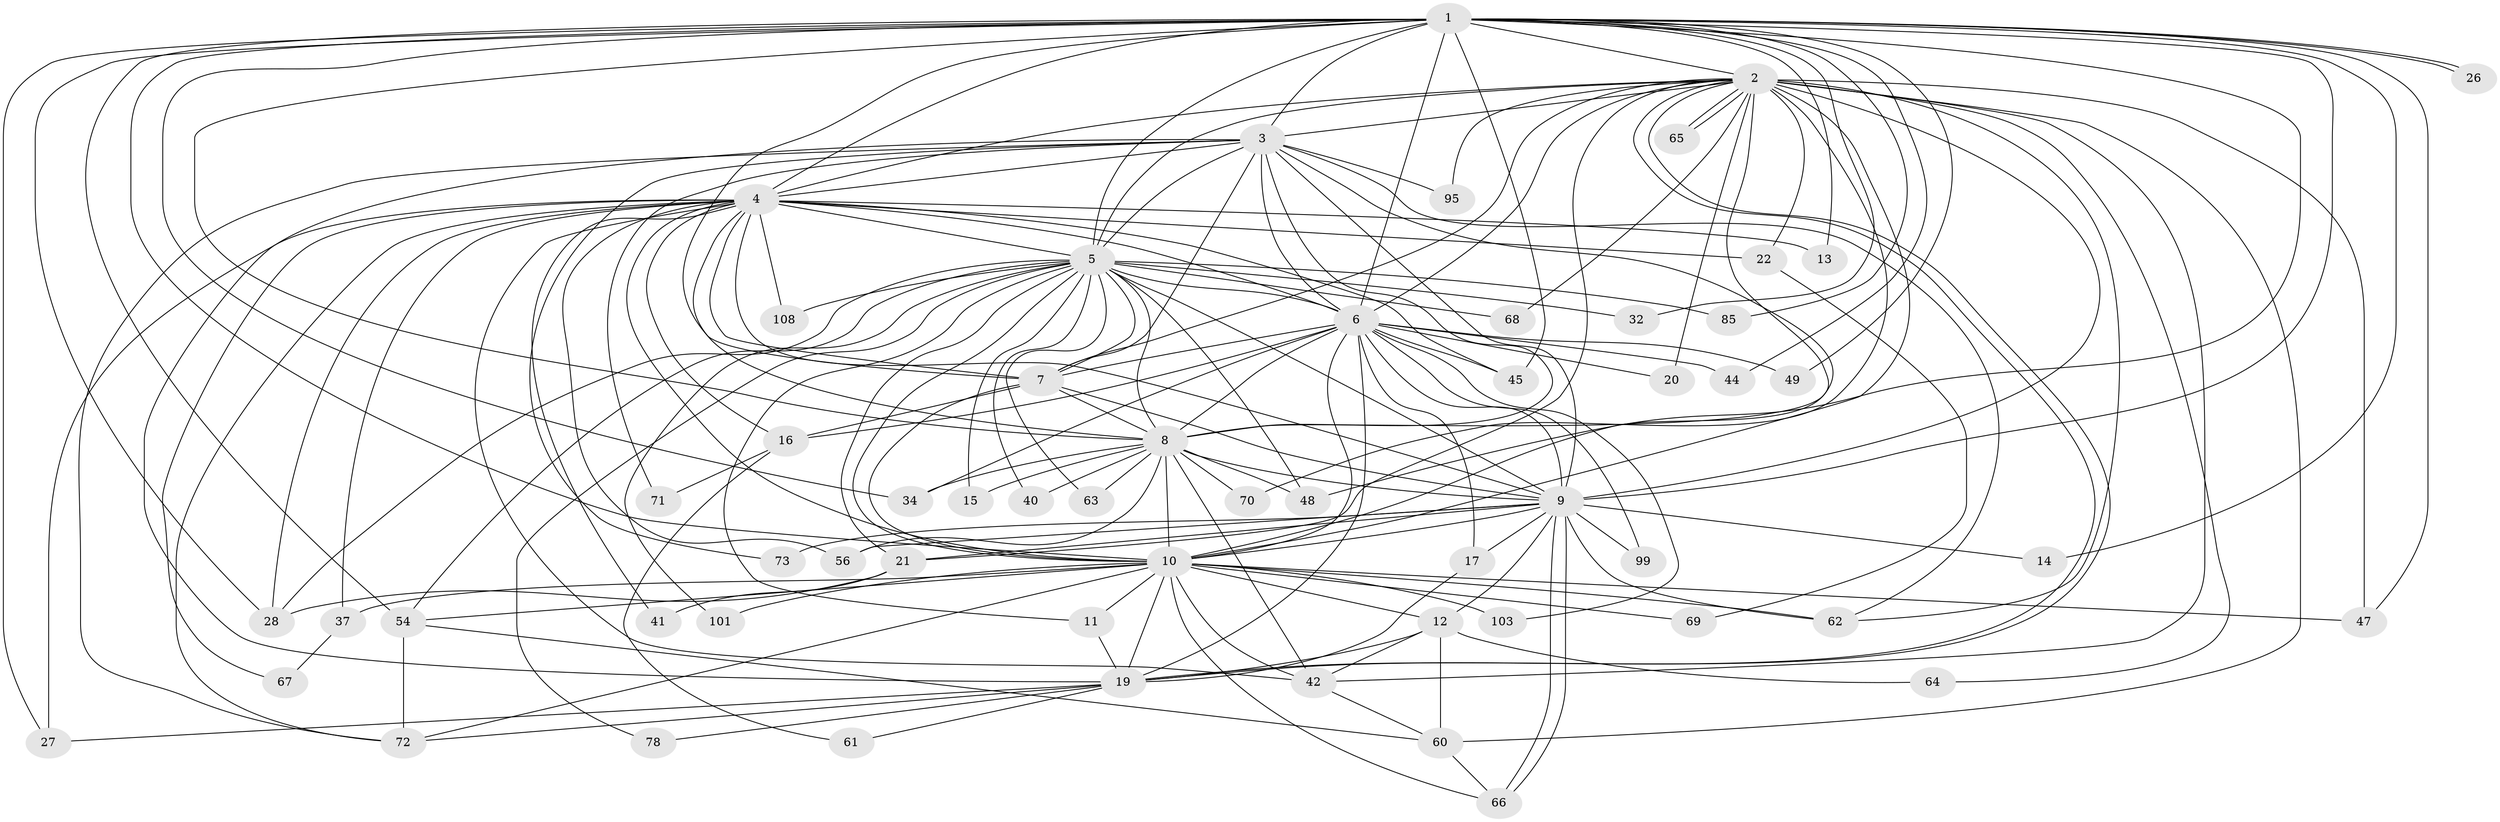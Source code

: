 // original degree distribution, {30: 0.008547008547008548, 29: 0.008547008547008548, 18: 0.008547008547008548, 23: 0.017094017094017096, 24: 0.017094017094017096, 10: 0.008547008547008548, 28: 0.017094017094017096, 3: 0.2222222222222222, 5: 0.05128205128205128, 2: 0.5811965811965812, 11: 0.008547008547008548, 4: 0.042735042735042736, 6: 0.008547008547008548}
// Generated by graph-tools (version 1.1) at 2025/14/03/09/25 04:14:16]
// undirected, 58 vertices, 170 edges
graph export_dot {
graph [start="1"]
  node [color=gray90,style=filled];
  1;
  2;
  3;
  4 [super="+39+18"];
  5 [super="+38"];
  6;
  7;
  8 [super="+77+57+79+58+51+24+23+80+83+110+36+25"];
  9 [super="+35+31+33+29"];
  10;
  11 [super="+98"];
  12 [super="+106+55"];
  13;
  14;
  15;
  16 [super="+94"];
  17 [super="+112+82"];
  19 [super="+75+50+53"];
  20;
  21 [super="+30"];
  22;
  26;
  27 [super="+115"];
  28;
  32;
  34 [super="+113"];
  37;
  40;
  41;
  42 [super="+43+93"];
  44;
  45 [super="+59"];
  47 [super="+81"];
  48 [super="+100"];
  49;
  54 [super="+107+84"];
  56 [super="+92"];
  60 [super="+76+104"];
  61;
  62 [super="+91"];
  63;
  64;
  65;
  66 [super="+87"];
  67;
  68 [super="+90"];
  69;
  70;
  71;
  72 [super="+88"];
  73;
  78;
  85;
  95;
  99;
  101;
  103;
  108;
  1 -- 2;
  1 -- 3;
  1 -- 4 [weight=2];
  1 -- 5;
  1 -- 6;
  1 -- 7;
  1 -- 8 [weight=3];
  1 -- 9 [weight=3];
  1 -- 10;
  1 -- 13;
  1 -- 14;
  1 -- 26;
  1 -- 26;
  1 -- 27;
  1 -- 28;
  1 -- 32;
  1 -- 34;
  1 -- 44;
  1 -- 47;
  1 -- 49;
  1 -- 54 [weight=2];
  1 -- 85;
  1 -- 45;
  1 -- 48;
  2 -- 3;
  2 -- 4 [weight=2];
  2 -- 5;
  2 -- 6;
  2 -- 7;
  2 -- 8 [weight=3];
  2 -- 9 [weight=3];
  2 -- 10;
  2 -- 19;
  2 -- 19;
  2 -- 20;
  2 -- 21;
  2 -- 22;
  2 -- 42;
  2 -- 60;
  2 -- 62;
  2 -- 64;
  2 -- 65;
  2 -- 65;
  2 -- 68;
  2 -- 70;
  2 -- 95;
  2 -- 47;
  3 -- 4 [weight=2];
  3 -- 5;
  3 -- 6;
  3 -- 7;
  3 -- 8 [weight=2];
  3 -- 9 [weight=2];
  3 -- 10;
  3 -- 71;
  3 -- 72;
  3 -- 73;
  3 -- 95;
  3 -- 19;
  3 -- 62;
  4 -- 5;
  4 -- 6 [weight=3];
  4 -- 7;
  4 -- 8;
  4 -- 9;
  4 -- 10;
  4 -- 13;
  4 -- 16;
  4 -- 22;
  4 -- 27;
  4 -- 28;
  4 -- 37;
  4 -- 41;
  4 -- 45;
  4 -- 56 [weight=2];
  4 -- 72;
  4 -- 108;
  4 -- 42;
  4 -- 67;
  5 -- 6;
  5 -- 7;
  5 -- 8;
  5 -- 9;
  5 -- 10;
  5 -- 11;
  5 -- 15;
  5 -- 32;
  5 -- 40;
  5 -- 48;
  5 -- 63;
  5 -- 68 [weight=2];
  5 -- 78;
  5 -- 85;
  5 -- 101;
  5 -- 108;
  5 -- 54;
  5 -- 28;
  5 -- 21;
  6 -- 7;
  6 -- 8 [weight=3];
  6 -- 9;
  6 -- 10;
  6 -- 16 [weight=2];
  6 -- 17;
  6 -- 20;
  6 -- 34;
  6 -- 44;
  6 -- 45;
  6 -- 49;
  6 -- 99;
  6 -- 103;
  6 -- 19;
  7 -- 8;
  7 -- 9;
  7 -- 10;
  7 -- 16;
  8 -- 9 [weight=6];
  8 -- 10 [weight=2];
  8 -- 15;
  8 -- 40;
  8 -- 42;
  8 -- 63;
  8 -- 70;
  8 -- 34;
  8 -- 56;
  8 -- 48;
  9 -- 10;
  9 -- 12;
  9 -- 14;
  9 -- 17 [weight=2];
  9 -- 21;
  9 -- 62;
  9 -- 66;
  9 -- 66;
  9 -- 73;
  9 -- 99;
  9 -- 56;
  10 -- 11;
  10 -- 12;
  10 -- 37;
  10 -- 47;
  10 -- 54;
  10 -- 69;
  10 -- 101;
  10 -- 103;
  10 -- 66;
  10 -- 72;
  10 -- 42;
  10 -- 19;
  10 -- 62;
  11 -- 19;
  12 -- 60;
  12 -- 19;
  12 -- 64;
  12 -- 42;
  16 -- 61;
  16 -- 71;
  17 -- 19 [weight=2];
  19 -- 78;
  19 -- 27;
  19 -- 72;
  19 -- 61;
  21 -- 41;
  21 -- 28 [weight=2];
  22 -- 69;
  37 -- 67;
  42 -- 60;
  54 -- 72;
  54 -- 60;
  60 -- 66;
}
